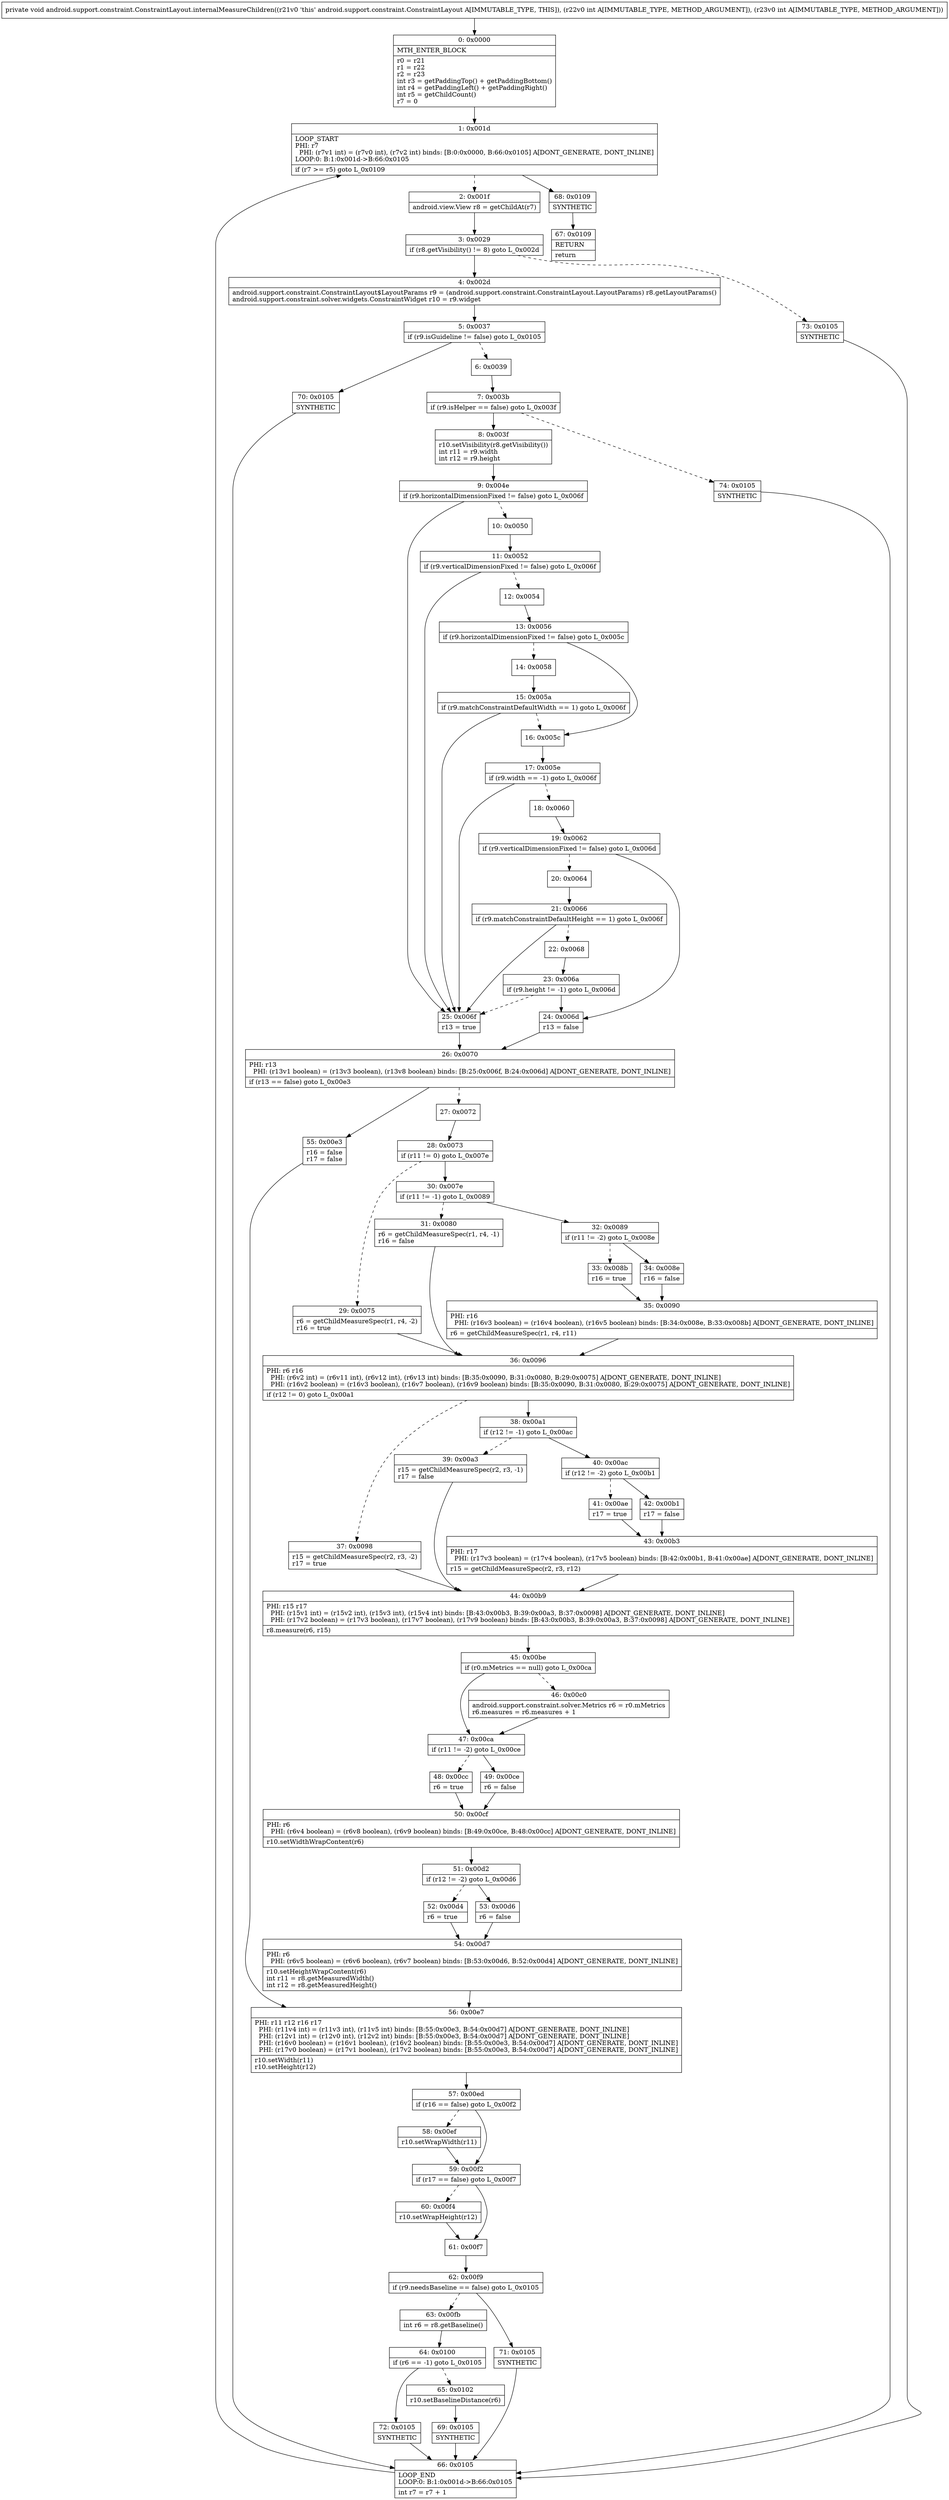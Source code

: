 digraph "CFG forandroid.support.constraint.ConstraintLayout.internalMeasureChildren(II)V" {
Node_0 [shape=record,label="{0\:\ 0x0000|MTH_ENTER_BLOCK\l|r0 = r21\lr1 = r22\lr2 = r23\lint r3 = getPaddingTop() + getPaddingBottom()\lint r4 = getPaddingLeft() + getPaddingRight()\lint r5 = getChildCount()\lr7 = 0\l}"];
Node_1 [shape=record,label="{1\:\ 0x001d|LOOP_START\lPHI: r7 \l  PHI: (r7v1 int) = (r7v0 int), (r7v2 int) binds: [B:0:0x0000, B:66:0x0105] A[DONT_GENERATE, DONT_INLINE]\lLOOP:0: B:1:0x001d\-\>B:66:0x0105\l|if (r7 \>= r5) goto L_0x0109\l}"];
Node_2 [shape=record,label="{2\:\ 0x001f|android.view.View r8 = getChildAt(r7)\l}"];
Node_3 [shape=record,label="{3\:\ 0x0029|if (r8.getVisibility() != 8) goto L_0x002d\l}"];
Node_4 [shape=record,label="{4\:\ 0x002d|android.support.constraint.ConstraintLayout$LayoutParams r9 = (android.support.constraint.ConstraintLayout.LayoutParams) r8.getLayoutParams()\landroid.support.constraint.solver.widgets.ConstraintWidget r10 = r9.widget\l}"];
Node_5 [shape=record,label="{5\:\ 0x0037|if (r9.isGuideline != false) goto L_0x0105\l}"];
Node_6 [shape=record,label="{6\:\ 0x0039}"];
Node_7 [shape=record,label="{7\:\ 0x003b|if (r9.isHelper == false) goto L_0x003f\l}"];
Node_8 [shape=record,label="{8\:\ 0x003f|r10.setVisibility(r8.getVisibility())\lint r11 = r9.width\lint r12 = r9.height\l}"];
Node_9 [shape=record,label="{9\:\ 0x004e|if (r9.horizontalDimensionFixed != false) goto L_0x006f\l}"];
Node_10 [shape=record,label="{10\:\ 0x0050}"];
Node_11 [shape=record,label="{11\:\ 0x0052|if (r9.verticalDimensionFixed != false) goto L_0x006f\l}"];
Node_12 [shape=record,label="{12\:\ 0x0054}"];
Node_13 [shape=record,label="{13\:\ 0x0056|if (r9.horizontalDimensionFixed != false) goto L_0x005c\l}"];
Node_14 [shape=record,label="{14\:\ 0x0058}"];
Node_15 [shape=record,label="{15\:\ 0x005a|if (r9.matchConstraintDefaultWidth == 1) goto L_0x006f\l}"];
Node_16 [shape=record,label="{16\:\ 0x005c}"];
Node_17 [shape=record,label="{17\:\ 0x005e|if (r9.width == \-1) goto L_0x006f\l}"];
Node_18 [shape=record,label="{18\:\ 0x0060}"];
Node_19 [shape=record,label="{19\:\ 0x0062|if (r9.verticalDimensionFixed != false) goto L_0x006d\l}"];
Node_20 [shape=record,label="{20\:\ 0x0064}"];
Node_21 [shape=record,label="{21\:\ 0x0066|if (r9.matchConstraintDefaultHeight == 1) goto L_0x006f\l}"];
Node_22 [shape=record,label="{22\:\ 0x0068}"];
Node_23 [shape=record,label="{23\:\ 0x006a|if (r9.height != \-1) goto L_0x006d\l}"];
Node_24 [shape=record,label="{24\:\ 0x006d|r13 = false\l}"];
Node_25 [shape=record,label="{25\:\ 0x006f|r13 = true\l}"];
Node_26 [shape=record,label="{26\:\ 0x0070|PHI: r13 \l  PHI: (r13v1 boolean) = (r13v3 boolean), (r13v8 boolean) binds: [B:25:0x006f, B:24:0x006d] A[DONT_GENERATE, DONT_INLINE]\l|if (r13 == false) goto L_0x00e3\l}"];
Node_27 [shape=record,label="{27\:\ 0x0072}"];
Node_28 [shape=record,label="{28\:\ 0x0073|if (r11 != 0) goto L_0x007e\l}"];
Node_29 [shape=record,label="{29\:\ 0x0075|r6 = getChildMeasureSpec(r1, r4, \-2)\lr16 = true\l}"];
Node_30 [shape=record,label="{30\:\ 0x007e|if (r11 != \-1) goto L_0x0089\l}"];
Node_31 [shape=record,label="{31\:\ 0x0080|r6 = getChildMeasureSpec(r1, r4, \-1)\lr16 = false\l}"];
Node_32 [shape=record,label="{32\:\ 0x0089|if (r11 != \-2) goto L_0x008e\l}"];
Node_33 [shape=record,label="{33\:\ 0x008b|r16 = true\l}"];
Node_34 [shape=record,label="{34\:\ 0x008e|r16 = false\l}"];
Node_35 [shape=record,label="{35\:\ 0x0090|PHI: r16 \l  PHI: (r16v3 boolean) = (r16v4 boolean), (r16v5 boolean) binds: [B:34:0x008e, B:33:0x008b] A[DONT_GENERATE, DONT_INLINE]\l|r6 = getChildMeasureSpec(r1, r4, r11)\l}"];
Node_36 [shape=record,label="{36\:\ 0x0096|PHI: r6 r16 \l  PHI: (r6v2 int) = (r6v11 int), (r6v12 int), (r6v13 int) binds: [B:35:0x0090, B:31:0x0080, B:29:0x0075] A[DONT_GENERATE, DONT_INLINE]\l  PHI: (r16v2 boolean) = (r16v3 boolean), (r16v7 boolean), (r16v9 boolean) binds: [B:35:0x0090, B:31:0x0080, B:29:0x0075] A[DONT_GENERATE, DONT_INLINE]\l|if (r12 != 0) goto L_0x00a1\l}"];
Node_37 [shape=record,label="{37\:\ 0x0098|r15 = getChildMeasureSpec(r2, r3, \-2)\lr17 = true\l}"];
Node_38 [shape=record,label="{38\:\ 0x00a1|if (r12 != \-1) goto L_0x00ac\l}"];
Node_39 [shape=record,label="{39\:\ 0x00a3|r15 = getChildMeasureSpec(r2, r3, \-1)\lr17 = false\l}"];
Node_40 [shape=record,label="{40\:\ 0x00ac|if (r12 != \-2) goto L_0x00b1\l}"];
Node_41 [shape=record,label="{41\:\ 0x00ae|r17 = true\l}"];
Node_42 [shape=record,label="{42\:\ 0x00b1|r17 = false\l}"];
Node_43 [shape=record,label="{43\:\ 0x00b3|PHI: r17 \l  PHI: (r17v3 boolean) = (r17v4 boolean), (r17v5 boolean) binds: [B:42:0x00b1, B:41:0x00ae] A[DONT_GENERATE, DONT_INLINE]\l|r15 = getChildMeasureSpec(r2, r3, r12)\l}"];
Node_44 [shape=record,label="{44\:\ 0x00b9|PHI: r15 r17 \l  PHI: (r15v1 int) = (r15v2 int), (r15v3 int), (r15v4 int) binds: [B:43:0x00b3, B:39:0x00a3, B:37:0x0098] A[DONT_GENERATE, DONT_INLINE]\l  PHI: (r17v2 boolean) = (r17v3 boolean), (r17v7 boolean), (r17v9 boolean) binds: [B:43:0x00b3, B:39:0x00a3, B:37:0x0098] A[DONT_GENERATE, DONT_INLINE]\l|r8.measure(r6, r15)\l}"];
Node_45 [shape=record,label="{45\:\ 0x00be|if (r0.mMetrics == null) goto L_0x00ca\l}"];
Node_46 [shape=record,label="{46\:\ 0x00c0|android.support.constraint.solver.Metrics r6 = r0.mMetrics\lr6.measures = r6.measures + 1\l}"];
Node_47 [shape=record,label="{47\:\ 0x00ca|if (r11 != \-2) goto L_0x00ce\l}"];
Node_48 [shape=record,label="{48\:\ 0x00cc|r6 = true\l}"];
Node_49 [shape=record,label="{49\:\ 0x00ce|r6 = false\l}"];
Node_50 [shape=record,label="{50\:\ 0x00cf|PHI: r6 \l  PHI: (r6v4 boolean) = (r6v8 boolean), (r6v9 boolean) binds: [B:49:0x00ce, B:48:0x00cc] A[DONT_GENERATE, DONT_INLINE]\l|r10.setWidthWrapContent(r6)\l}"];
Node_51 [shape=record,label="{51\:\ 0x00d2|if (r12 != \-2) goto L_0x00d6\l}"];
Node_52 [shape=record,label="{52\:\ 0x00d4|r6 = true\l}"];
Node_53 [shape=record,label="{53\:\ 0x00d6|r6 = false\l}"];
Node_54 [shape=record,label="{54\:\ 0x00d7|PHI: r6 \l  PHI: (r6v5 boolean) = (r6v6 boolean), (r6v7 boolean) binds: [B:53:0x00d6, B:52:0x00d4] A[DONT_GENERATE, DONT_INLINE]\l|r10.setHeightWrapContent(r6)\lint r11 = r8.getMeasuredWidth()\lint r12 = r8.getMeasuredHeight()\l}"];
Node_55 [shape=record,label="{55\:\ 0x00e3|r16 = false\lr17 = false\l}"];
Node_56 [shape=record,label="{56\:\ 0x00e7|PHI: r11 r12 r16 r17 \l  PHI: (r11v4 int) = (r11v3 int), (r11v5 int) binds: [B:55:0x00e3, B:54:0x00d7] A[DONT_GENERATE, DONT_INLINE]\l  PHI: (r12v1 int) = (r12v0 int), (r12v2 int) binds: [B:55:0x00e3, B:54:0x00d7] A[DONT_GENERATE, DONT_INLINE]\l  PHI: (r16v0 boolean) = (r16v1 boolean), (r16v2 boolean) binds: [B:55:0x00e3, B:54:0x00d7] A[DONT_GENERATE, DONT_INLINE]\l  PHI: (r17v0 boolean) = (r17v1 boolean), (r17v2 boolean) binds: [B:55:0x00e3, B:54:0x00d7] A[DONT_GENERATE, DONT_INLINE]\l|r10.setWidth(r11)\lr10.setHeight(r12)\l}"];
Node_57 [shape=record,label="{57\:\ 0x00ed|if (r16 == false) goto L_0x00f2\l}"];
Node_58 [shape=record,label="{58\:\ 0x00ef|r10.setWrapWidth(r11)\l}"];
Node_59 [shape=record,label="{59\:\ 0x00f2|if (r17 == false) goto L_0x00f7\l}"];
Node_60 [shape=record,label="{60\:\ 0x00f4|r10.setWrapHeight(r12)\l}"];
Node_61 [shape=record,label="{61\:\ 0x00f7}"];
Node_62 [shape=record,label="{62\:\ 0x00f9|if (r9.needsBaseline == false) goto L_0x0105\l}"];
Node_63 [shape=record,label="{63\:\ 0x00fb|int r6 = r8.getBaseline()\l}"];
Node_64 [shape=record,label="{64\:\ 0x0100|if (r6 == \-1) goto L_0x0105\l}"];
Node_65 [shape=record,label="{65\:\ 0x0102|r10.setBaselineDistance(r6)\l}"];
Node_66 [shape=record,label="{66\:\ 0x0105|LOOP_END\lLOOP:0: B:1:0x001d\-\>B:66:0x0105\l|int r7 = r7 + 1\l}"];
Node_67 [shape=record,label="{67\:\ 0x0109|RETURN\l|return\l}"];
Node_68 [shape=record,label="{68\:\ 0x0109|SYNTHETIC\l}"];
Node_69 [shape=record,label="{69\:\ 0x0105|SYNTHETIC\l}"];
Node_70 [shape=record,label="{70\:\ 0x0105|SYNTHETIC\l}"];
Node_71 [shape=record,label="{71\:\ 0x0105|SYNTHETIC\l}"];
Node_72 [shape=record,label="{72\:\ 0x0105|SYNTHETIC\l}"];
Node_73 [shape=record,label="{73\:\ 0x0105|SYNTHETIC\l}"];
Node_74 [shape=record,label="{74\:\ 0x0105|SYNTHETIC\l}"];
MethodNode[shape=record,label="{private void android.support.constraint.ConstraintLayout.internalMeasureChildren((r21v0 'this' android.support.constraint.ConstraintLayout A[IMMUTABLE_TYPE, THIS]), (r22v0 int A[IMMUTABLE_TYPE, METHOD_ARGUMENT]), (r23v0 int A[IMMUTABLE_TYPE, METHOD_ARGUMENT])) }"];
MethodNode -> Node_0;
Node_0 -> Node_1;
Node_1 -> Node_2[style=dashed];
Node_1 -> Node_68;
Node_2 -> Node_3;
Node_3 -> Node_4;
Node_3 -> Node_73[style=dashed];
Node_4 -> Node_5;
Node_5 -> Node_6[style=dashed];
Node_5 -> Node_70;
Node_6 -> Node_7;
Node_7 -> Node_8;
Node_7 -> Node_74[style=dashed];
Node_8 -> Node_9;
Node_9 -> Node_10[style=dashed];
Node_9 -> Node_25;
Node_10 -> Node_11;
Node_11 -> Node_12[style=dashed];
Node_11 -> Node_25;
Node_12 -> Node_13;
Node_13 -> Node_14[style=dashed];
Node_13 -> Node_16;
Node_14 -> Node_15;
Node_15 -> Node_16[style=dashed];
Node_15 -> Node_25;
Node_16 -> Node_17;
Node_17 -> Node_18[style=dashed];
Node_17 -> Node_25;
Node_18 -> Node_19;
Node_19 -> Node_20[style=dashed];
Node_19 -> Node_24;
Node_20 -> Node_21;
Node_21 -> Node_22[style=dashed];
Node_21 -> Node_25;
Node_22 -> Node_23;
Node_23 -> Node_24;
Node_23 -> Node_25[style=dashed];
Node_24 -> Node_26;
Node_25 -> Node_26;
Node_26 -> Node_27[style=dashed];
Node_26 -> Node_55;
Node_27 -> Node_28;
Node_28 -> Node_29[style=dashed];
Node_28 -> Node_30;
Node_29 -> Node_36;
Node_30 -> Node_31[style=dashed];
Node_30 -> Node_32;
Node_31 -> Node_36;
Node_32 -> Node_33[style=dashed];
Node_32 -> Node_34;
Node_33 -> Node_35;
Node_34 -> Node_35;
Node_35 -> Node_36;
Node_36 -> Node_37[style=dashed];
Node_36 -> Node_38;
Node_37 -> Node_44;
Node_38 -> Node_39[style=dashed];
Node_38 -> Node_40;
Node_39 -> Node_44;
Node_40 -> Node_41[style=dashed];
Node_40 -> Node_42;
Node_41 -> Node_43;
Node_42 -> Node_43;
Node_43 -> Node_44;
Node_44 -> Node_45;
Node_45 -> Node_46[style=dashed];
Node_45 -> Node_47;
Node_46 -> Node_47;
Node_47 -> Node_48[style=dashed];
Node_47 -> Node_49;
Node_48 -> Node_50;
Node_49 -> Node_50;
Node_50 -> Node_51;
Node_51 -> Node_52[style=dashed];
Node_51 -> Node_53;
Node_52 -> Node_54;
Node_53 -> Node_54;
Node_54 -> Node_56;
Node_55 -> Node_56;
Node_56 -> Node_57;
Node_57 -> Node_58[style=dashed];
Node_57 -> Node_59;
Node_58 -> Node_59;
Node_59 -> Node_60[style=dashed];
Node_59 -> Node_61;
Node_60 -> Node_61;
Node_61 -> Node_62;
Node_62 -> Node_63[style=dashed];
Node_62 -> Node_71;
Node_63 -> Node_64;
Node_64 -> Node_65[style=dashed];
Node_64 -> Node_72;
Node_65 -> Node_69;
Node_66 -> Node_1;
Node_68 -> Node_67;
Node_69 -> Node_66;
Node_70 -> Node_66;
Node_71 -> Node_66;
Node_72 -> Node_66;
Node_73 -> Node_66;
Node_74 -> Node_66;
}

